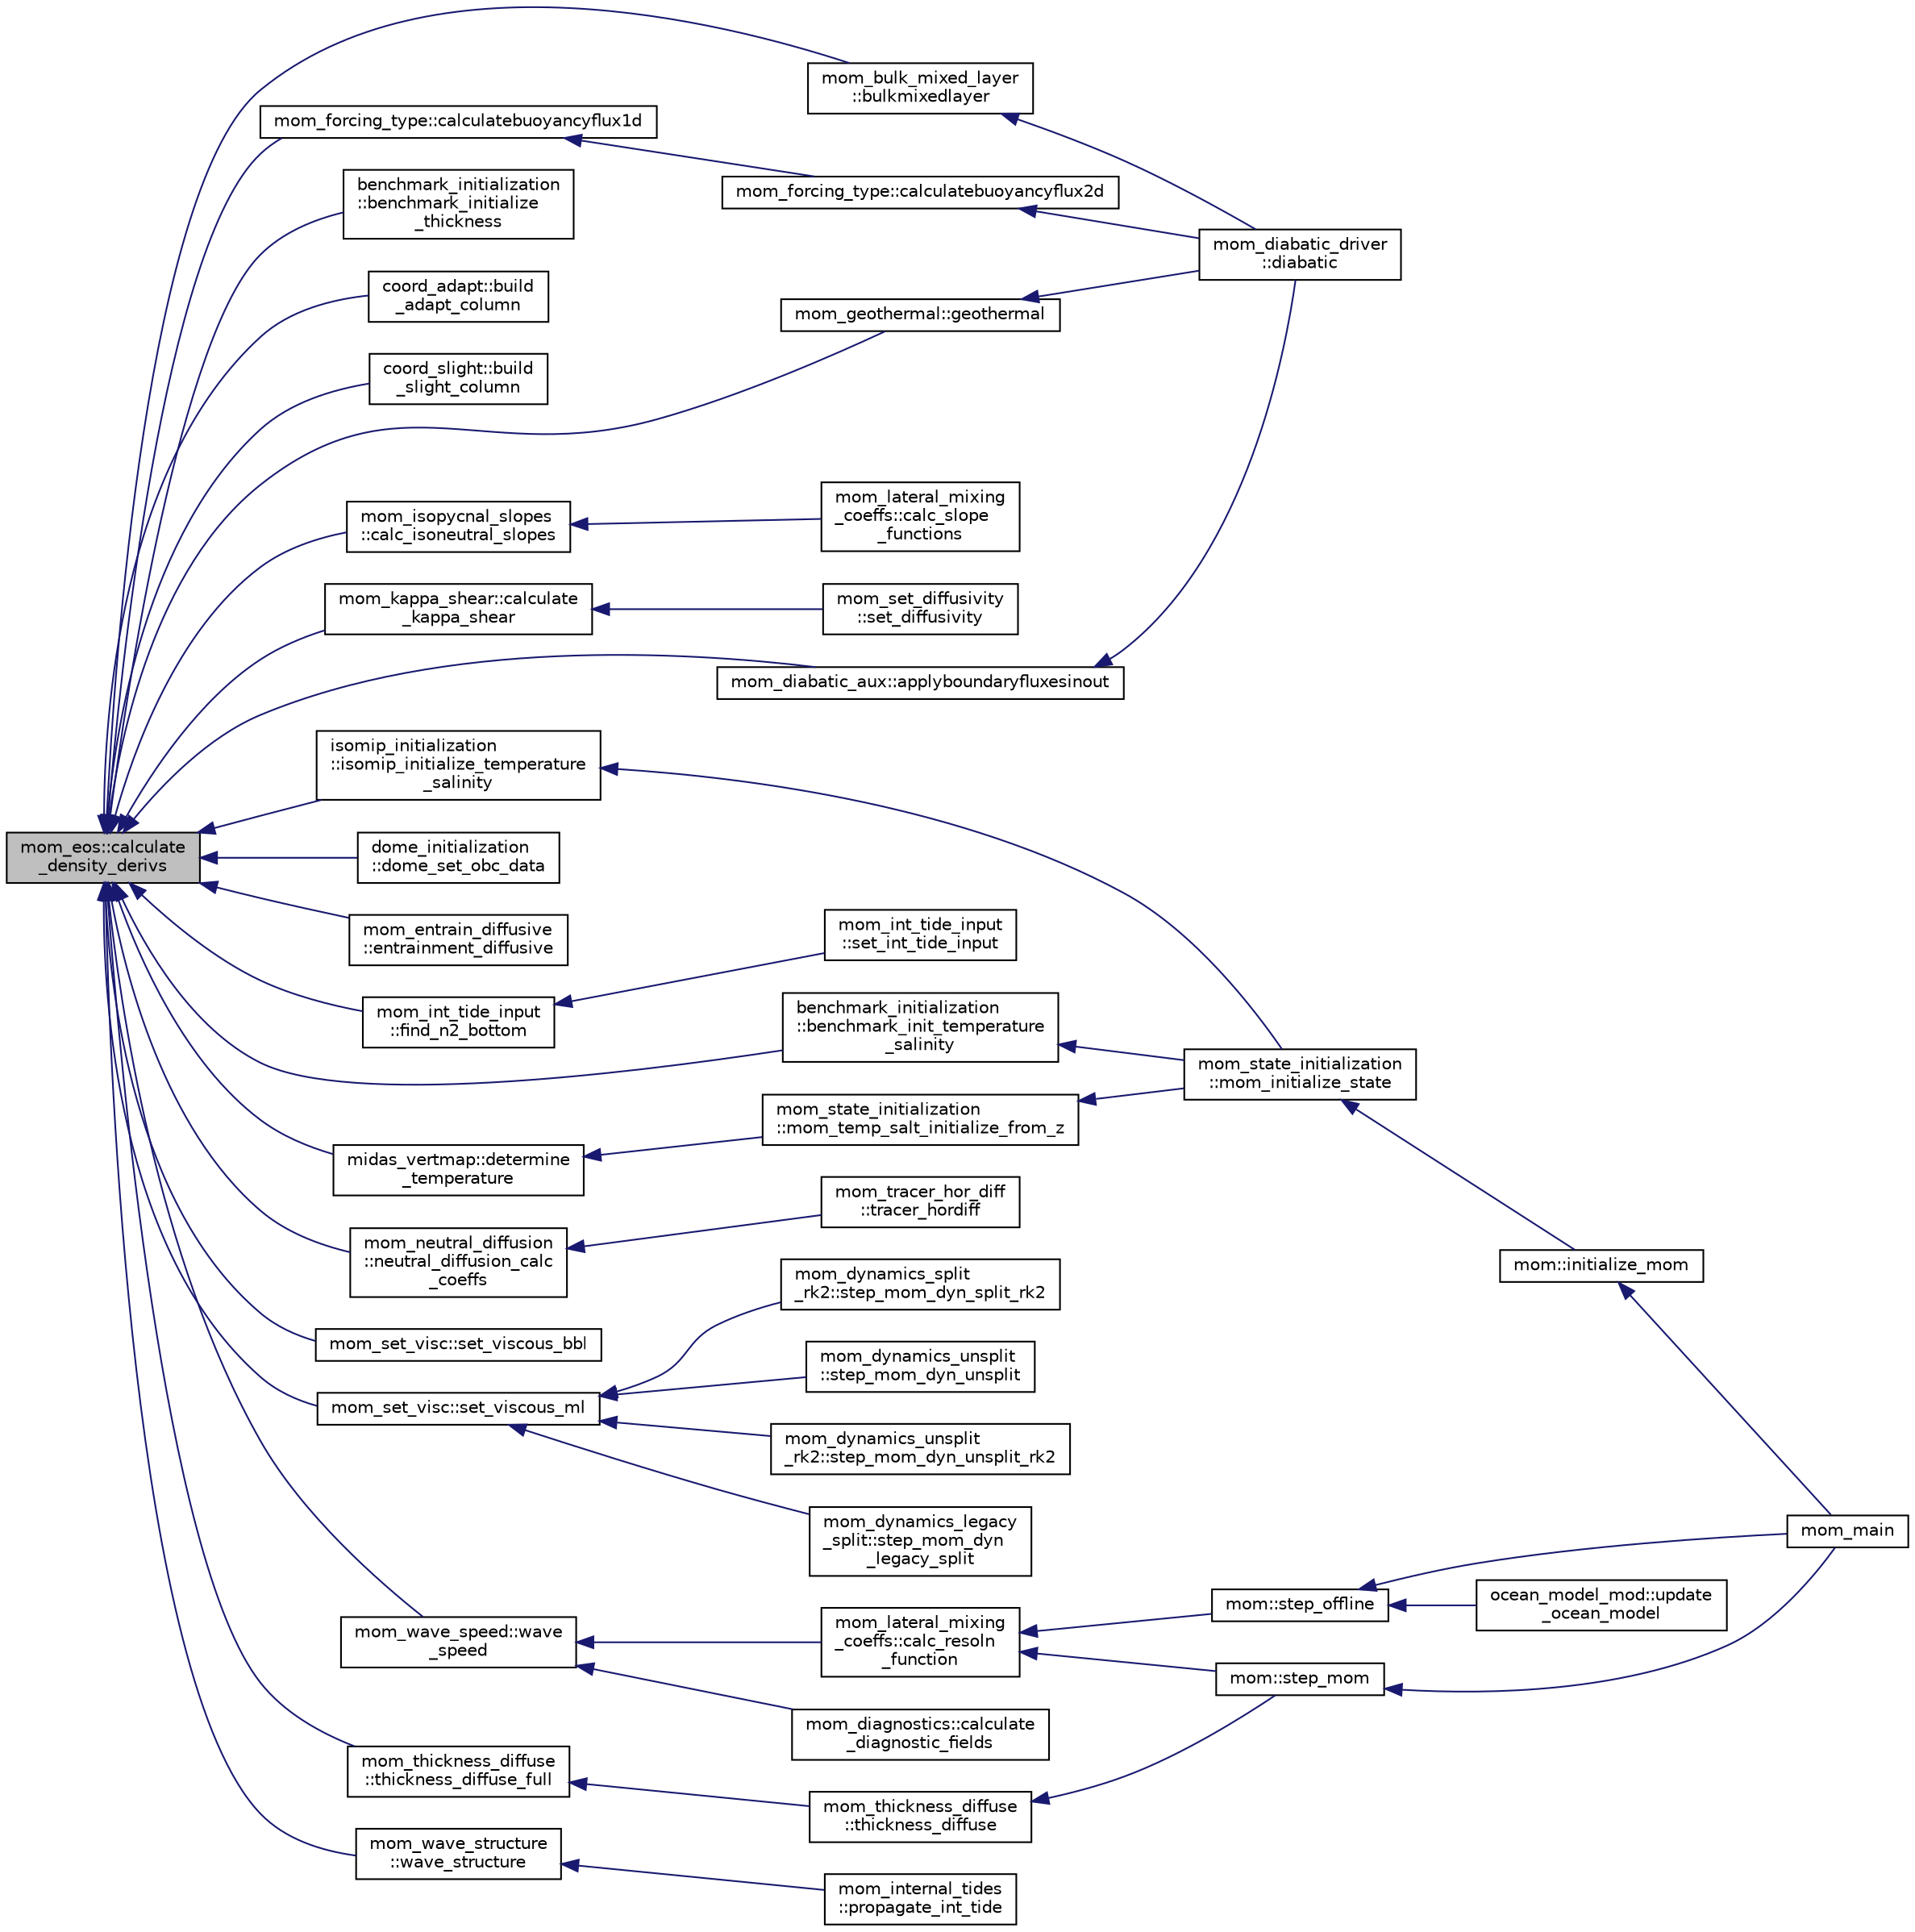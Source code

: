 digraph "mom_eos::calculate_density_derivs"
{
 // INTERACTIVE_SVG=YES
  edge [fontname="Helvetica",fontsize="10",labelfontname="Helvetica",labelfontsize="10"];
  node [fontname="Helvetica",fontsize="10",shape=record];
  rankdir="LR";
  Node19 [label="mom_eos::calculate\l_density_derivs",height=0.2,width=0.4,color="black", fillcolor="grey75", style="filled", fontcolor="black"];
  Node19 -> Node20 [dir="back",color="midnightblue",fontsize="10",style="solid",fontname="Helvetica"];
  Node20 [label="mom_diabatic_aux::applyboundaryfluxesinout",height=0.2,width=0.4,color="black", fillcolor="white", style="filled",URL="$namespacemom__diabatic__aux.html#aed2e2c3c0c73c160399e7de6f84c2c7f",tooltip="Update the thickness, temperature, and salinity due to thermodynamic boundary forcing (contained in f..."];
  Node20 -> Node21 [dir="back",color="midnightblue",fontsize="10",style="solid",fontname="Helvetica"];
  Node21 [label="mom_diabatic_driver\l::diabatic",height=0.2,width=0.4,color="black", fillcolor="white", style="filled",URL="$namespacemom__diabatic__driver.html#af76fe90c618a04d7806bc53fe0f7a2a7",tooltip="This subroutine imposes the diapycnal mass fluxes and the accompanying diapycnal advection of momentu..."];
  Node19 -> Node22 [dir="back",color="midnightblue",fontsize="10",style="solid",fontname="Helvetica"];
  Node22 [label="benchmark_initialization\l::benchmark_init_temperature\l_salinity",height=0.2,width=0.4,color="black", fillcolor="white", style="filled",URL="$namespacebenchmark__initialization.html#a4a39d2e2cd61ba51e98a05369d7461fd",tooltip="This function puts the initial layer temperatures and salinities into T(:,:,:) and S(:..."];
  Node22 -> Node23 [dir="back",color="midnightblue",fontsize="10",style="solid",fontname="Helvetica"];
  Node23 [label="mom_state_initialization\l::mom_initialize_state",height=0.2,width=0.4,color="black", fillcolor="white", style="filled",URL="$namespacemom__state__initialization.html#af4e854627c6572332ba3fd895f169321"];
  Node23 -> Node24 [dir="back",color="midnightblue",fontsize="10",style="solid",fontname="Helvetica"];
  Node24 [label="mom::initialize_mom",height=0.2,width=0.4,color="black", fillcolor="white", style="filled",URL="$namespacemom.html#a0be2869fef30e1e0604facfe1b41555d",tooltip="This subroutine initializes MOM. "];
  Node24 -> Node25 [dir="back",color="midnightblue",fontsize="10",style="solid",fontname="Helvetica"];
  Node25 [label="mom_main",height=0.2,width=0.4,color="black", fillcolor="white", style="filled",URL="$MOM__driver_8F90.html#a08fffeb2d8e8acbf9ed4609be6d258c6"];
  Node19 -> Node26 [dir="back",color="midnightblue",fontsize="10",style="solid",fontname="Helvetica"];
  Node26 [label="benchmark_initialization\l::benchmark_initialize\l_thickness",height=0.2,width=0.4,color="black", fillcolor="white", style="filled",URL="$namespacebenchmark__initialization.html#a484f9ce8cee7e35115617990a52b1764",tooltip="This subroutine initializes layer thicknesses for the benchmark test case, by finding the depths of i..."];
  Node19 -> Node27 [dir="back",color="midnightblue",fontsize="10",style="solid",fontname="Helvetica"];
  Node27 [label="coord_adapt::build\l_adapt_column",height=0.2,width=0.4,color="black", fillcolor="white", style="filled",URL="$namespacecoord__adapt.html#a0522db781a317c2e11ab0bc5f564252f"];
  Node19 -> Node28 [dir="back",color="midnightblue",fontsize="10",style="solid",fontname="Helvetica"];
  Node28 [label="coord_slight::build\l_slight_column",height=0.2,width=0.4,color="black", fillcolor="white", style="filled",URL="$namespacecoord__slight.html#a1bdef63f08c228c4667643149925f1bb",tooltip="Build a SLight coordinate column. "];
  Node19 -> Node29 [dir="back",color="midnightblue",fontsize="10",style="solid",fontname="Helvetica"];
  Node29 [label="mom_bulk_mixed_layer\l::bulkmixedlayer",height=0.2,width=0.4,color="black", fillcolor="white", style="filled",URL="$namespacemom__bulk__mixed__layer.html#af4ea9156c3759dd0328f0f994fe64e71",tooltip="This subroutine partially steps the bulk mixed layer model. The following processes are executed..."];
  Node29 -> Node21 [dir="back",color="midnightblue",fontsize="10",style="solid",fontname="Helvetica"];
  Node19 -> Node30 [dir="back",color="midnightblue",fontsize="10",style="solid",fontname="Helvetica"];
  Node30 [label="mom_isopycnal_slopes\l::calc_isoneutral_slopes",height=0.2,width=0.4,color="black", fillcolor="white", style="filled",URL="$namespacemom__isopycnal__slopes.html#ad8b145434d470eceaf9a151a65a74dd5"];
  Node30 -> Node31 [dir="back",color="midnightblue",fontsize="10",style="solid",fontname="Helvetica"];
  Node31 [label="mom_lateral_mixing\l_coeffs::calc_slope\l_functions",height=0.2,width=0.4,color="black", fillcolor="white", style="filled",URL="$namespacemom__lateral__mixing__coeffs.html#a8abf768b636e96aafa9544287624523e",tooltip="Calculates and stores functions of isopycnal slopes, e.g. Sx, Sy, S*N, mostly used in the Visbeck et ..."];
  Node19 -> Node32 [dir="back",color="midnightblue",fontsize="10",style="solid",fontname="Helvetica"];
  Node32 [label="mom_kappa_shear::calculate\l_kappa_shear",height=0.2,width=0.4,color="black", fillcolor="white", style="filled",URL="$namespacemom__kappa__shear.html#a84a0a23b1cb6df3e8613fdd7853cb495",tooltip="Subroutine for calculating diffusivity and TKE. "];
  Node32 -> Node33 [dir="back",color="midnightblue",fontsize="10",style="solid",fontname="Helvetica"];
  Node33 [label="mom_set_diffusivity\l::set_diffusivity",height=0.2,width=0.4,color="black", fillcolor="white", style="filled",URL="$namespacemom__set__diffusivity.html#a8b1f646393f0ec717ca690e4f04d96e8"];
  Node19 -> Node34 [dir="back",color="midnightblue",fontsize="10",style="solid",fontname="Helvetica"];
  Node34 [label="mom_forcing_type::calculatebuoyancyflux1d",height=0.2,width=0.4,color="black", fillcolor="white", style="filled",URL="$namespacemom__forcing__type.html#a6ded1dc1c125f54daf335b2c42792883",tooltip="This routine calculates surface buoyancy flux by adding up the heat, FW & salt fluxes. These are actual fluxes, with units of stuff per time. Setting dt=1 in the call to extractFluxes routine allows us to get \"stuf per time\" rather than the time integrated fluxes needed in other routines that call extractFluxes. "];
  Node34 -> Node35 [dir="back",color="midnightblue",fontsize="10",style="solid",fontname="Helvetica"];
  Node35 [label="mom_forcing_type::calculatebuoyancyflux2d",height=0.2,width=0.4,color="black", fillcolor="white", style="filled",URL="$namespacemom__forcing__type.html#a8318da970059fe577d2db0bb5f91cd6b",tooltip="Calculates surface buoyancy flux by adding up the heat, FW and salt fluxes, for 2d arrays..."];
  Node35 -> Node21 [dir="back",color="midnightblue",fontsize="10",style="solid",fontname="Helvetica"];
  Node19 -> Node36 [dir="back",color="midnightblue",fontsize="10",style="solid",fontname="Helvetica"];
  Node36 [label="midas_vertmap::determine\l_temperature",height=0.2,width=0.4,color="black", fillcolor="white", style="filled",URL="$namespacemidas__vertmap.html#aaa8a9e13494c4d80d09c162e0a02d6eb"];
  Node36 -> Node37 [dir="back",color="midnightblue",fontsize="10",style="solid",fontname="Helvetica"];
  Node37 [label="mom_state_initialization\l::mom_temp_salt_initialize_from_z",height=0.2,width=0.4,color="black", fillcolor="white", style="filled",URL="$namespacemom__state__initialization.html#ab28dbceb8938600e7c0bc15380cef89a",tooltip="This subroutine determines the isopycnal or other coordinate interfaces and layer potential temperatu..."];
  Node37 -> Node23 [dir="back",color="midnightblue",fontsize="10",style="solid",fontname="Helvetica"];
  Node19 -> Node38 [dir="back",color="midnightblue",fontsize="10",style="solid",fontname="Helvetica"];
  Node38 [label="dome_initialization\l::dome_set_obc_data",height=0.2,width=0.4,color="black", fillcolor="white", style="filled",URL="$namespacedome__initialization.html#a58d65629715c8465e5343e9d2c7e37c0",tooltip="This subroutine sets the properties of flow at open boundary conditions. This particular example is f..."];
  Node19 -> Node39 [dir="back",color="midnightblue",fontsize="10",style="solid",fontname="Helvetica"];
  Node39 [label="mom_entrain_diffusive\l::entrainment_diffusive",height=0.2,width=0.4,color="black", fillcolor="white", style="filled",URL="$namespacemom__entrain__diffusive.html#acf36bae78e6175d37c3de0d61b0ac32f",tooltip="This subroutine calculates ea and eb, the rates at which a layer entrains from the layers above and b..."];
  Node19 -> Node40 [dir="back",color="midnightblue",fontsize="10",style="solid",fontname="Helvetica"];
  Node40 [label="mom_int_tide_input\l::find_n2_bottom",height=0.2,width=0.4,color="black", fillcolor="white", style="filled",URL="$namespacemom__int__tide__input.html#a66b16dd9f27c4131d8bd37886b947721"];
  Node40 -> Node41 [dir="back",color="midnightblue",fontsize="10",style="solid",fontname="Helvetica"];
  Node41 [label="mom_int_tide_input\l::set_int_tide_input",height=0.2,width=0.4,color="black", fillcolor="white", style="filled",URL="$namespacemom__int__tide__input.html#a085f75d081e7a3091ad5bdfe91858714"];
  Node19 -> Node42 [dir="back",color="midnightblue",fontsize="10",style="solid",fontname="Helvetica"];
  Node42 [label="mom_geothermal::geothermal",height=0.2,width=0.4,color="black", fillcolor="white", style="filled",URL="$namespacemom__geothermal.html#aa54e8135e741b81d14af892252df1872",tooltip="This subroutine applies geothermal heating, including the movement of water between isopycnal layers ..."];
  Node42 -> Node21 [dir="back",color="midnightblue",fontsize="10",style="solid",fontname="Helvetica"];
  Node19 -> Node43 [dir="back",color="midnightblue",fontsize="10",style="solid",fontname="Helvetica"];
  Node43 [label="isomip_initialization\l::isomip_initialize_temperature\l_salinity",height=0.2,width=0.4,color="black", fillcolor="white", style="filled",URL="$namespaceisomip__initialization.html#a6c7f2c438e5591b225d437a24386b6d5",tooltip="Initial values for temperature and salinity. "];
  Node43 -> Node23 [dir="back",color="midnightblue",fontsize="10",style="solid",fontname="Helvetica"];
  Node19 -> Node44 [dir="back",color="midnightblue",fontsize="10",style="solid",fontname="Helvetica"];
  Node44 [label="mom_neutral_diffusion\l::neutral_diffusion_calc\l_coeffs",height=0.2,width=0.4,color="black", fillcolor="white", style="filled",URL="$namespacemom__neutral__diffusion.html#a53d5e3f8d7610b60644aaa9f44fd854e",tooltip="Calculate remapping factors for u/v columns used to map adjoining columns to a shared coordinate spac..."];
  Node44 -> Node45 [dir="back",color="midnightblue",fontsize="10",style="solid",fontname="Helvetica"];
  Node45 [label="mom_tracer_hor_diff\l::tracer_hordiff",height=0.2,width=0.4,color="black", fillcolor="white", style="filled",URL="$namespacemom__tracer__hor__diff.html#a069e22612062290389c2630c7f90ede2",tooltip="Compute along-coordinate diffusion of all tracers using the diffusivity in CSKhTr, or using space-dependent diffusivity. Multiple iterations are used (if necessary) so that there is no limit on the acceptable time increment. "];
  Node19 -> Node46 [dir="back",color="midnightblue",fontsize="10",style="solid",fontname="Helvetica"];
  Node46 [label="mom_set_visc::set_viscous_bbl",height=0.2,width=0.4,color="black", fillcolor="white", style="filled",URL="$namespacemom__set__visc.html#a9e73d0338646bb91d14b78e86f6e3886",tooltip="The following subroutine calculates the thickness of the bottom boundary layer and the viscosity with..."];
  Node19 -> Node47 [dir="back",color="midnightblue",fontsize="10",style="solid",fontname="Helvetica"];
  Node47 [label="mom_set_visc::set_viscous_ml",height=0.2,width=0.4,color="black", fillcolor="white", style="filled",URL="$namespacemom__set__visc.html#afa97c345f1c4caaaf53b039d0b3fc9d8",tooltip="The following subroutine calculates the thickness of the surface boundary layer for applying an eleva..."];
  Node47 -> Node48 [dir="back",color="midnightblue",fontsize="10",style="solid",fontname="Helvetica"];
  Node48 [label="mom_dynamics_legacy\l_split::step_mom_dyn\l_legacy_split",height=0.2,width=0.4,color="black", fillcolor="white", style="filled",URL="$namespacemom__dynamics__legacy__split.html#ae34fe0561f87dc05c2fad64bf6d5a1ee"];
  Node47 -> Node49 [dir="back",color="midnightblue",fontsize="10",style="solid",fontname="Helvetica"];
  Node49 [label="mom_dynamics_split\l_rk2::step_mom_dyn_split_rk2",height=0.2,width=0.4,color="black", fillcolor="white", style="filled",URL="$namespacemom__dynamics__split__rk2.html#a81cce65643a8cf94979d68354a9a1979",tooltip="RK2 splitting for time stepping MOM adiabatic dynamics. "];
  Node47 -> Node50 [dir="back",color="midnightblue",fontsize="10",style="solid",fontname="Helvetica"];
  Node50 [label="mom_dynamics_unsplit\l::step_mom_dyn_unsplit",height=0.2,width=0.4,color="black", fillcolor="white", style="filled",URL="$namespacemom__dynamics__unsplit.html#a53a72861e61f049479fdec46ea11227b"];
  Node47 -> Node51 [dir="back",color="midnightblue",fontsize="10",style="solid",fontname="Helvetica"];
  Node51 [label="mom_dynamics_unsplit\l_rk2::step_mom_dyn_unsplit_rk2",height=0.2,width=0.4,color="black", fillcolor="white", style="filled",URL="$namespacemom__dynamics__unsplit__rk2.html#ae10d75d92c1ec7783df7e5d8965b86a0"];
  Node19 -> Node52 [dir="back",color="midnightblue",fontsize="10",style="solid",fontname="Helvetica"];
  Node52 [label="mom_thickness_diffuse\l::thickness_diffuse_full",height=0.2,width=0.4,color="black", fillcolor="white", style="filled",URL="$namespacemom__thickness__diffuse.html#a6124aede8bd3c29c433090de1619235b",tooltip="Calculates parameterized layer transports for use in the continuity equation. Fluxes are limited to g..."];
  Node52 -> Node53 [dir="back",color="midnightblue",fontsize="10",style="solid",fontname="Helvetica"];
  Node53 [label="mom_thickness_diffuse\l::thickness_diffuse",height=0.2,width=0.4,color="black", fillcolor="white", style="filled",URL="$namespacemom__thickness__diffuse.html#a9506f374762ce6d5d12424a9314fad2f",tooltip="Calculates thickness diffusion coefficients and applies thickness diffusion to layer thicknesses..."];
  Node53 -> Node54 [dir="back",color="midnightblue",fontsize="10",style="solid",fontname="Helvetica"];
  Node54 [label="mom::step_mom",height=0.2,width=0.4,color="black", fillcolor="white", style="filled",URL="$namespacemom.html#a4c8332b095c6d295084089aa6b3b678a",tooltip="This subroutine orchestrates the time stepping of MOM. The adiabatic dynamics are stepped by calls to..."];
  Node54 -> Node25 [dir="back",color="midnightblue",fontsize="10",style="solid",fontname="Helvetica"];
  Node19 -> Node55 [dir="back",color="midnightblue",fontsize="10",style="solid",fontname="Helvetica"];
  Node55 [label="mom_wave_speed::wave\l_speed",height=0.2,width=0.4,color="black", fillcolor="white", style="filled",URL="$namespacemom__wave__speed.html#a72302e356c47c5055ba0b1a8714c772a",tooltip="Calculates the wave speed of the first baroclinic mode. "];
  Node55 -> Node56 [dir="back",color="midnightblue",fontsize="10",style="solid",fontname="Helvetica"];
  Node56 [label="mom_diagnostics::calculate\l_diagnostic_fields",height=0.2,width=0.4,color="black", fillcolor="white", style="filled",URL="$namespacemom__diagnostics.html#abb6644248c28ab2e952361bfec436063",tooltip="Diagnostics not more naturally calculated elsewhere are computed here. "];
  Node55 -> Node57 [dir="back",color="midnightblue",fontsize="10",style="solid",fontname="Helvetica"];
  Node57 [label="mom_lateral_mixing\l_coeffs::calc_resoln\l_function",height=0.2,width=0.4,color="black", fillcolor="white", style="filled",URL="$namespacemom__lateral__mixing__coeffs.html#af206bc656869b4fc27d4d7e8a15d438e",tooltip="Calculates and stores the non-dimensional resolution functions. "];
  Node57 -> Node54 [dir="back",color="midnightblue",fontsize="10",style="solid",fontname="Helvetica"];
  Node57 -> Node58 [dir="back",color="midnightblue",fontsize="10",style="solid",fontname="Helvetica"];
  Node58 [label="mom::step_offline",height=0.2,width=0.4,color="black", fillcolor="white", style="filled",URL="$namespacemom.html#ad56e17a755c7078ccea29ccbae4d5803",tooltip="step_offline is the main driver for running tracers offline in MOM6. This has been primarily develope..."];
  Node58 -> Node25 [dir="back",color="midnightblue",fontsize="10",style="solid",fontname="Helvetica"];
  Node58 -> Node59 [dir="back",color="midnightblue",fontsize="10",style="solid",fontname="Helvetica"];
  Node59 [label="ocean_model_mod::update\l_ocean_model",height=0.2,width=0.4,color="black", fillcolor="white", style="filled",URL="$namespaceocean__model__mod.html#ac9dc1795fc4799d6682f462857b42d62"];
  Node19 -> Node60 [dir="back",color="midnightblue",fontsize="10",style="solid",fontname="Helvetica"];
  Node60 [label="mom_wave_structure\l::wave_structure",height=0.2,width=0.4,color="black", fillcolor="white", style="filled",URL="$namespacemom__wave__structure.html#a6dab6eaab930bb622d4462d5f51f8ab4",tooltip="This subroutine determines the internal wave velocity structure for any mode. "];
  Node60 -> Node61 [dir="back",color="midnightblue",fontsize="10",style="solid",fontname="Helvetica"];
  Node61 [label="mom_internal_tides\l::propagate_int_tide",height=0.2,width=0.4,color="black", fillcolor="white", style="filled",URL="$namespacemom__internal__tides.html#a6cae26da43d0539e8ac959105cf125c2",tooltip="This subroutine calls other subroutines in this file that are needed to refract, propagate, and dissipate energy density of the internal tide. "];
}

